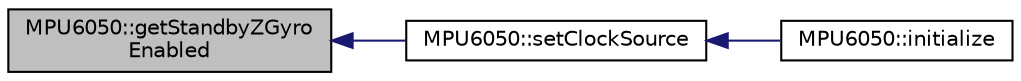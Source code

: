 digraph "MPU6050::getStandbyZGyroEnabled"
{
  edge [fontname="Helvetica",fontsize="10",labelfontname="Helvetica",labelfontsize="10"];
  node [fontname="Helvetica",fontsize="10",shape=record];
  rankdir="LR";
  Node503 [label="MPU6050::getStandbyZGyro\lEnabled",height=0.2,width=0.4,color="black", fillcolor="grey75", style="filled", fontcolor="black"];
  Node503 -> Node504 [dir="back",color="midnightblue",fontsize="10",style="solid",fontname="Helvetica"];
  Node504 [label="MPU6050::setClockSource",height=0.2,width=0.4,color="black", fillcolor="white", style="filled",URL="$class_m_p_u6050.html#a4c1cd147d038e024bdeaa053c4d77734",tooltip="Set clock source setting. "];
  Node504 -> Node505 [dir="back",color="midnightblue",fontsize="10",style="solid",fontname="Helvetica"];
  Node505 [label="MPU6050::initialize",height=0.2,width=0.4,color="black", fillcolor="white", style="filled",URL="$class_m_p_u6050.html#abd8fc6c18adf158011118fbccc7e7054",tooltip="Power on and prepare for general usage. "];
}

